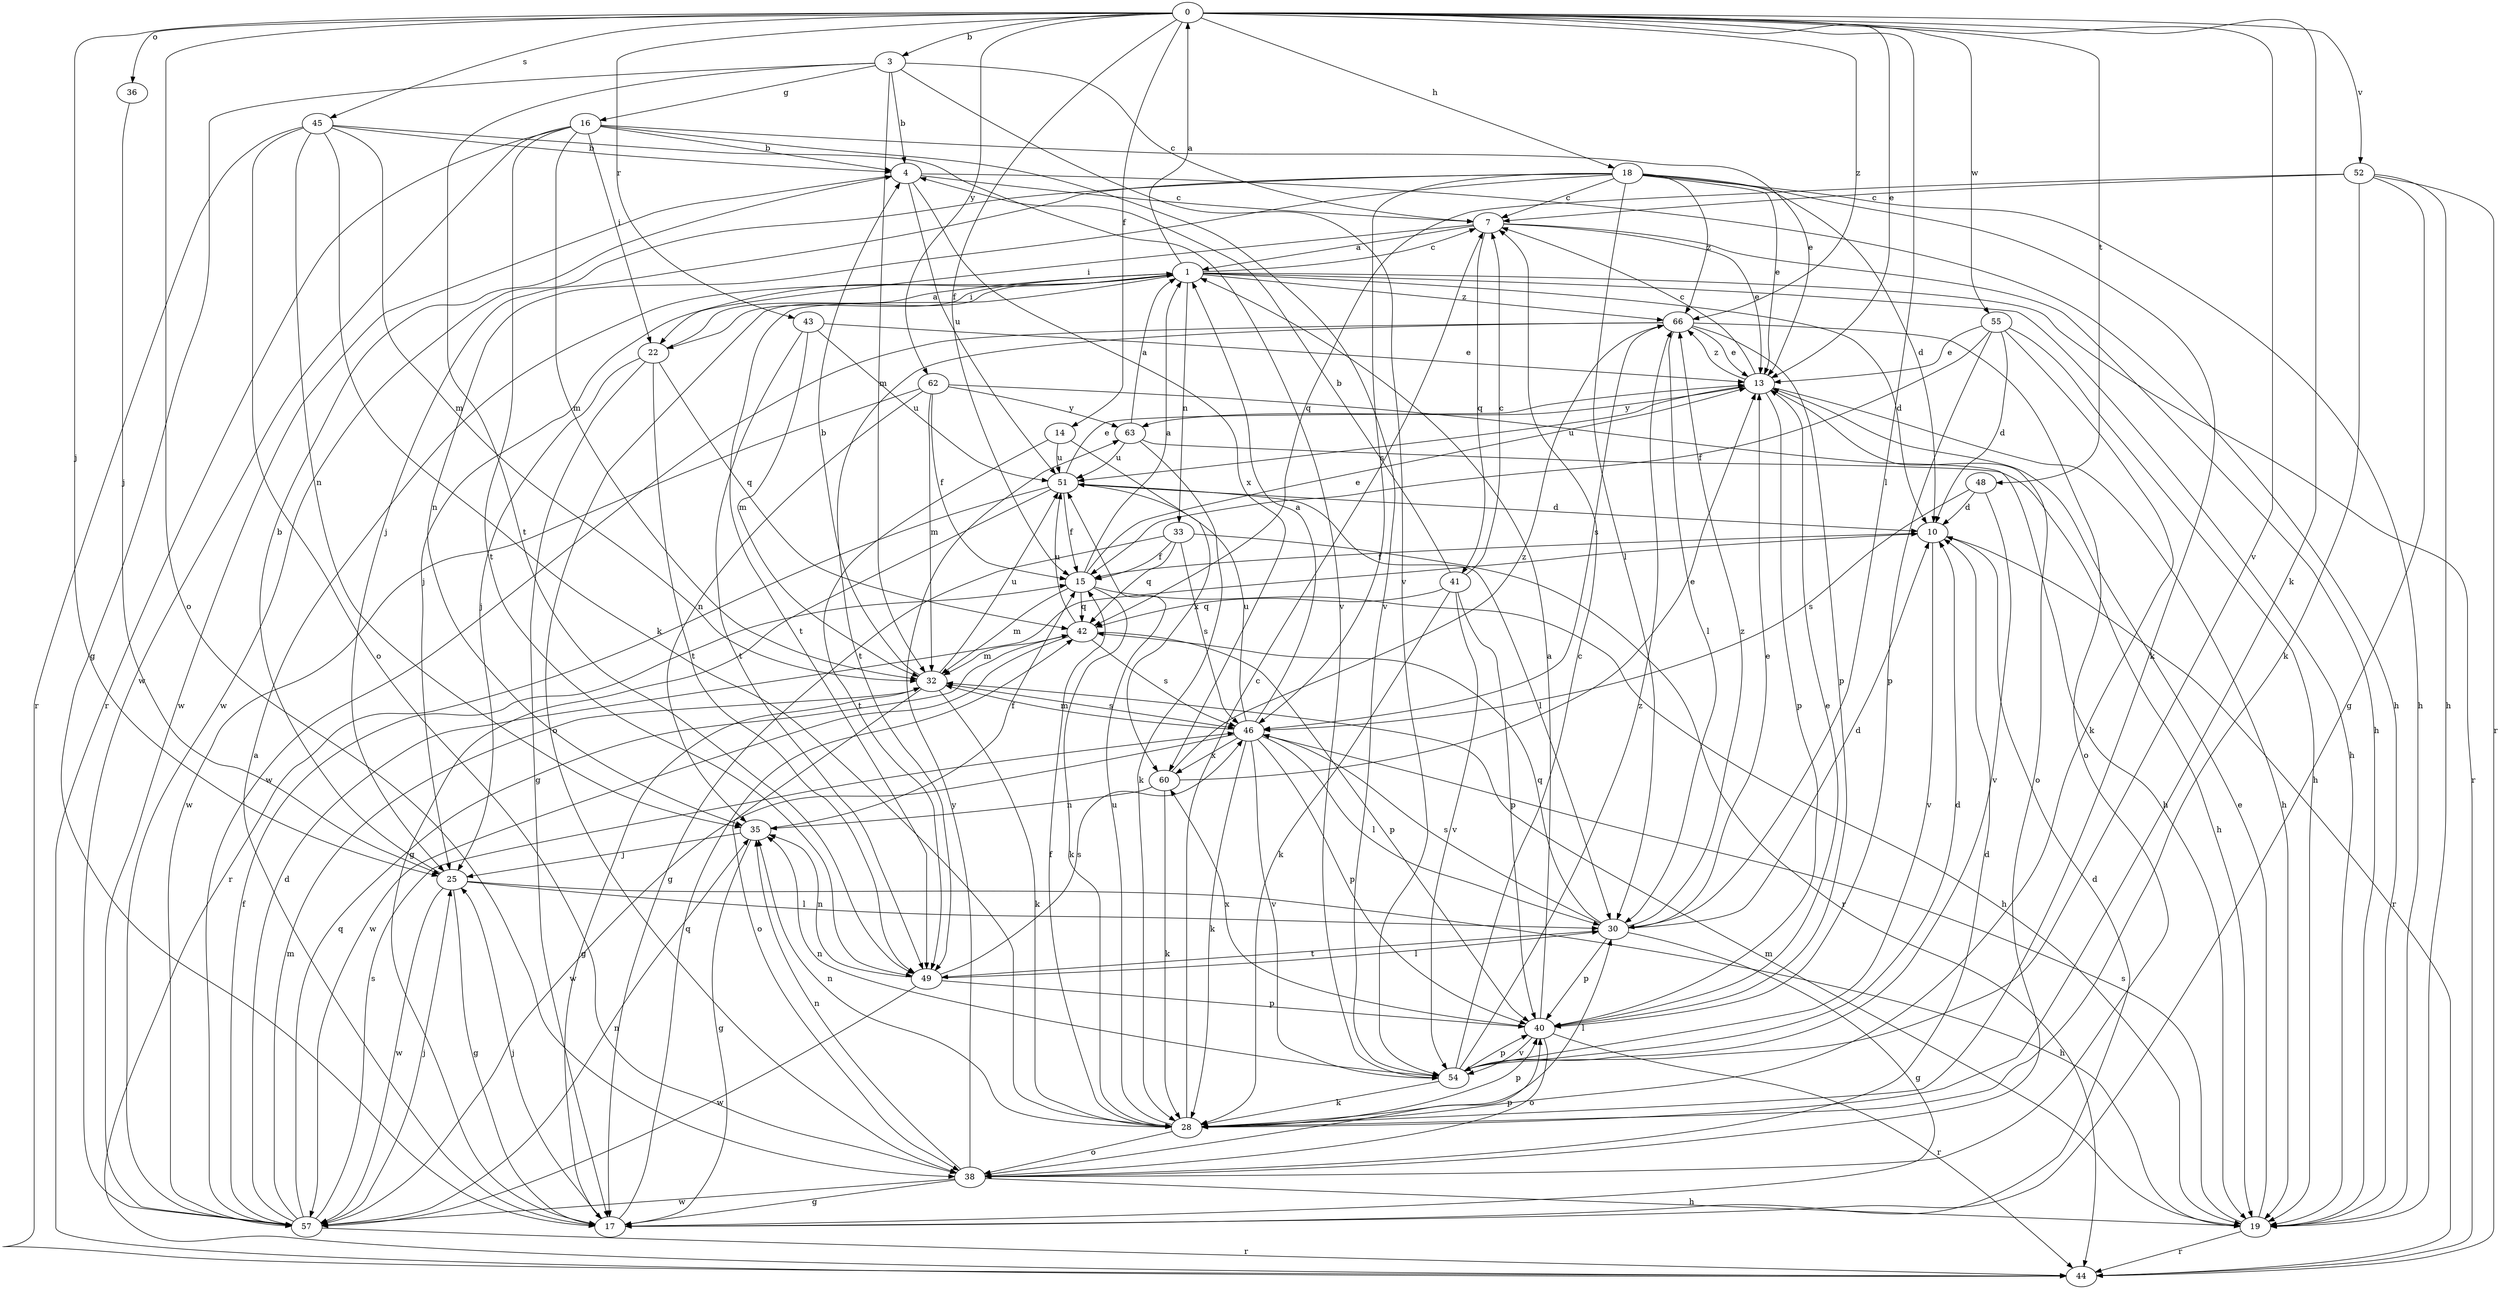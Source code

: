 strict digraph  {
0;
1;
3;
4;
7;
10;
13;
14;
15;
16;
17;
18;
19;
22;
25;
28;
30;
32;
33;
35;
36;
38;
40;
41;
42;
43;
44;
45;
46;
48;
49;
51;
52;
54;
55;
57;
60;
62;
63;
66;
0 -> 3  [label=b];
0 -> 13  [label=e];
0 -> 14  [label=f];
0 -> 15  [label=f];
0 -> 18  [label=h];
0 -> 25  [label=j];
0 -> 28  [label=k];
0 -> 30  [label=l];
0 -> 36  [label=o];
0 -> 38  [label=o];
0 -> 43  [label=r];
0 -> 45  [label=s];
0 -> 48  [label=t];
0 -> 52  [label=v];
0 -> 54  [label=v];
0 -> 55  [label=w];
0 -> 62  [label=y];
0 -> 66  [label=z];
1 -> 0  [label=a];
1 -> 7  [label=c];
1 -> 10  [label=d];
1 -> 19  [label=h];
1 -> 22  [label=i];
1 -> 25  [label=j];
1 -> 33  [label=n];
1 -> 38  [label=o];
1 -> 44  [label=r];
1 -> 49  [label=t];
1 -> 66  [label=z];
3 -> 4  [label=b];
3 -> 7  [label=c];
3 -> 16  [label=g];
3 -> 17  [label=g];
3 -> 32  [label=m];
3 -> 49  [label=t];
3 -> 54  [label=v];
4 -> 7  [label=c];
4 -> 19  [label=h];
4 -> 51  [label=u];
4 -> 57  [label=w];
4 -> 60  [label=x];
7 -> 1  [label=a];
7 -> 13  [label=e];
7 -> 19  [label=h];
7 -> 22  [label=i];
7 -> 41  [label=q];
10 -> 15  [label=f];
10 -> 44  [label=r];
10 -> 54  [label=v];
13 -> 7  [label=c];
13 -> 19  [label=h];
13 -> 38  [label=o];
13 -> 40  [label=p];
13 -> 51  [label=u];
13 -> 63  [label=y];
13 -> 66  [label=z];
14 -> 49  [label=t];
14 -> 51  [label=u];
14 -> 60  [label=x];
15 -> 1  [label=a];
15 -> 13  [label=e];
15 -> 19  [label=h];
15 -> 28  [label=k];
15 -> 32  [label=m];
15 -> 42  [label=q];
16 -> 4  [label=b];
16 -> 13  [label=e];
16 -> 22  [label=i];
16 -> 32  [label=m];
16 -> 44  [label=r];
16 -> 49  [label=t];
16 -> 54  [label=v];
16 -> 57  [label=w];
17 -> 1  [label=a];
17 -> 10  [label=d];
17 -> 25  [label=j];
17 -> 42  [label=q];
18 -> 7  [label=c];
18 -> 10  [label=d];
18 -> 13  [label=e];
18 -> 19  [label=h];
18 -> 25  [label=j];
18 -> 28  [label=k];
18 -> 30  [label=l];
18 -> 35  [label=n];
18 -> 46  [label=s];
18 -> 57  [label=w];
18 -> 66  [label=z];
19 -> 13  [label=e];
19 -> 32  [label=m];
19 -> 44  [label=r];
19 -> 46  [label=s];
22 -> 1  [label=a];
22 -> 17  [label=g];
22 -> 25  [label=j];
22 -> 42  [label=q];
22 -> 49  [label=t];
25 -> 4  [label=b];
25 -> 17  [label=g];
25 -> 19  [label=h];
25 -> 30  [label=l];
25 -> 57  [label=w];
28 -> 7  [label=c];
28 -> 15  [label=f];
28 -> 30  [label=l];
28 -> 35  [label=n];
28 -> 38  [label=o];
28 -> 40  [label=p];
28 -> 51  [label=u];
30 -> 10  [label=d];
30 -> 13  [label=e];
30 -> 17  [label=g];
30 -> 40  [label=p];
30 -> 42  [label=q];
30 -> 46  [label=s];
30 -> 49  [label=t];
30 -> 66  [label=z];
32 -> 4  [label=b];
32 -> 17  [label=g];
32 -> 28  [label=k];
32 -> 38  [label=o];
32 -> 46  [label=s];
32 -> 51  [label=u];
33 -> 15  [label=f];
33 -> 17  [label=g];
33 -> 42  [label=q];
33 -> 44  [label=r];
33 -> 46  [label=s];
35 -> 15  [label=f];
35 -> 17  [label=g];
35 -> 25  [label=j];
36 -> 25  [label=j];
38 -> 10  [label=d];
38 -> 17  [label=g];
38 -> 19  [label=h];
38 -> 35  [label=n];
38 -> 40  [label=p];
38 -> 57  [label=w];
38 -> 63  [label=y];
40 -> 1  [label=a];
40 -> 13  [label=e];
40 -> 38  [label=o];
40 -> 44  [label=r];
40 -> 54  [label=v];
40 -> 60  [label=x];
41 -> 4  [label=b];
41 -> 7  [label=c];
41 -> 28  [label=k];
41 -> 40  [label=p];
41 -> 42  [label=q];
41 -> 54  [label=v];
42 -> 32  [label=m];
42 -> 40  [label=p];
42 -> 46  [label=s];
42 -> 51  [label=u];
42 -> 57  [label=w];
43 -> 13  [label=e];
43 -> 32  [label=m];
43 -> 49  [label=t];
43 -> 51  [label=u];
45 -> 4  [label=b];
45 -> 28  [label=k];
45 -> 32  [label=m];
45 -> 35  [label=n];
45 -> 38  [label=o];
45 -> 44  [label=r];
45 -> 54  [label=v];
46 -> 1  [label=a];
46 -> 28  [label=k];
46 -> 30  [label=l];
46 -> 32  [label=m];
46 -> 40  [label=p];
46 -> 51  [label=u];
46 -> 54  [label=v];
46 -> 57  [label=w];
46 -> 60  [label=x];
48 -> 10  [label=d];
48 -> 46  [label=s];
48 -> 54  [label=v];
49 -> 30  [label=l];
49 -> 35  [label=n];
49 -> 40  [label=p];
49 -> 46  [label=s];
49 -> 57  [label=w];
51 -> 10  [label=d];
51 -> 13  [label=e];
51 -> 15  [label=f];
51 -> 17  [label=g];
51 -> 30  [label=l];
51 -> 44  [label=r];
52 -> 7  [label=c];
52 -> 17  [label=g];
52 -> 19  [label=h];
52 -> 28  [label=k];
52 -> 42  [label=q];
52 -> 44  [label=r];
54 -> 7  [label=c];
54 -> 10  [label=d];
54 -> 28  [label=k];
54 -> 35  [label=n];
54 -> 40  [label=p];
54 -> 66  [label=z];
55 -> 10  [label=d];
55 -> 13  [label=e];
55 -> 15  [label=f];
55 -> 19  [label=h];
55 -> 28  [label=k];
55 -> 40  [label=p];
57 -> 10  [label=d];
57 -> 15  [label=f];
57 -> 25  [label=j];
57 -> 32  [label=m];
57 -> 35  [label=n];
57 -> 42  [label=q];
57 -> 44  [label=r];
57 -> 46  [label=s];
60 -> 13  [label=e];
60 -> 28  [label=k];
60 -> 35  [label=n];
60 -> 66  [label=z];
62 -> 15  [label=f];
62 -> 19  [label=h];
62 -> 32  [label=m];
62 -> 35  [label=n];
62 -> 57  [label=w];
62 -> 63  [label=y];
63 -> 1  [label=a];
63 -> 19  [label=h];
63 -> 28  [label=k];
63 -> 51  [label=u];
66 -> 13  [label=e];
66 -> 30  [label=l];
66 -> 38  [label=o];
66 -> 40  [label=p];
66 -> 46  [label=s];
66 -> 49  [label=t];
66 -> 57  [label=w];
}

